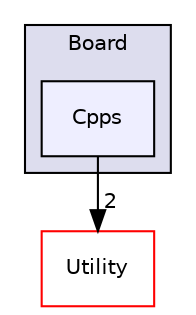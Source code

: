 digraph "/Users/itoutomohiko/Documents/SourceTree/OthelloTest/Othello/Board/Cpps" {
  compound=true
  node [ fontsize="10", fontname="Helvetica"];
  edge [ labelfontsize="10", labelfontname="Helvetica"];
  subgraph clusterdir_2637779b78a37eec555f7dff62455e5c {
    graph [ bgcolor="#ddddee", pencolor="black", label="Board" fontname="Helvetica", fontsize="10", URL="dir_2637779b78a37eec555f7dff62455e5c.html"]
  dir_d5ea13e63079b0e415531bc67aea0bcf [shape=box, label="Cpps", style="filled", fillcolor="#eeeeff", pencolor="black", URL="dir_d5ea13e63079b0e415531bc67aea0bcf.html"];
  }
  dir_efb4715db9a71e22aea1c5cec602224d [shape=box label="Utility" fillcolor="white" style="filled" color="red" URL="dir_efb4715db9a71e22aea1c5cec602224d.html"];
  dir_d5ea13e63079b0e415531bc67aea0bcf->dir_efb4715db9a71e22aea1c5cec602224d [headlabel="2", labeldistance=1.5 headhref="dir_000003_000005.html"];
}
